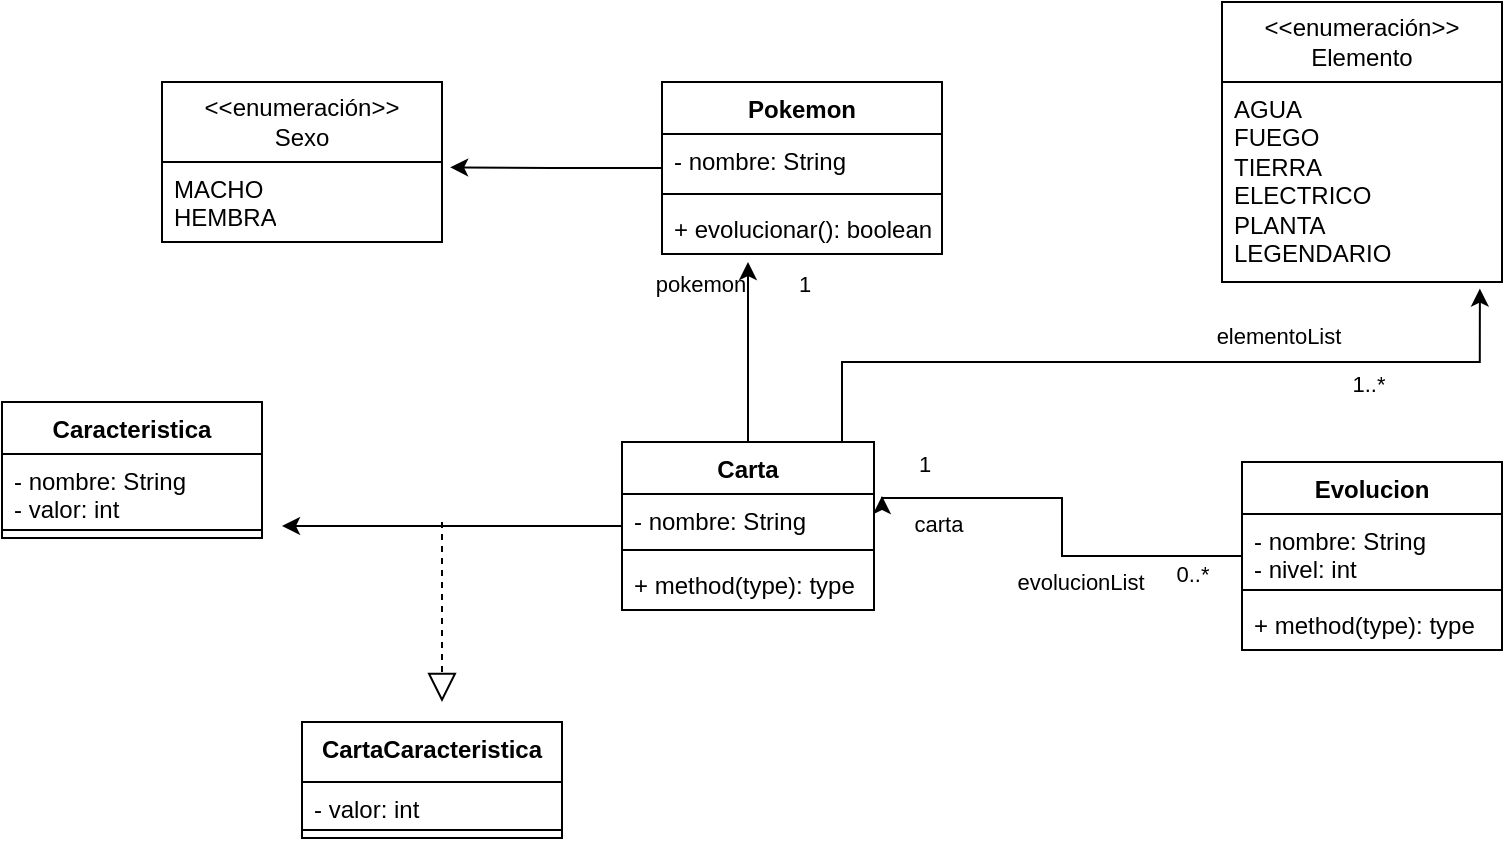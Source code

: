 <mxfile version="22.1.0" type="github">
  <diagram name="Página-1" id="ciY3ZeIA3MOXj7dlnDYA">
    <mxGraphModel dx="1861" dy="412" grid="1" gridSize="10" guides="1" tooltips="1" connect="1" arrows="1" fold="1" page="1" pageScale="1" pageWidth="827" pageHeight="1169" math="0" shadow="0">
      <root>
        <mxCell id="0" />
        <mxCell id="1" parent="0" />
        <mxCell id="IDTHatC1hFl7abTr6Hte-22" style="edgeStyle=orthogonalEdgeStyle;rounded=0;orthogonalLoop=1;jettySize=auto;html=1;entryX=1.029;entryY=0.067;entryDx=0;entryDy=0;entryPerimeter=0;" edge="1" parent="1" source="IDTHatC1hFl7abTr6Hte-1" target="IDTHatC1hFl7abTr6Hte-21">
          <mxGeometry relative="1" as="geometry">
            <mxPoint x="170" y="243" as="targetPoint" />
          </mxGeometry>
        </mxCell>
        <mxCell id="IDTHatC1hFl7abTr6Hte-1" value="&lt;font style=&quot;vertical-align: inherit;&quot;&gt;&lt;font style=&quot;vertical-align: inherit;&quot;&gt;&lt;font style=&quot;vertical-align: inherit;&quot;&gt;&lt;font style=&quot;vertical-align: inherit;&quot;&gt;Pokemon&lt;/font&gt;&lt;/font&gt;&lt;/font&gt;&lt;/font&gt;" style="swimlane;fontStyle=1;align=center;verticalAlign=top;childLayout=stackLayout;horizontal=1;startSize=26;horizontalStack=0;resizeParent=1;resizeParentMax=0;resizeLast=0;collapsible=1;marginBottom=0;whiteSpace=wrap;html=1;" vertex="1" parent="1">
          <mxGeometry x="270" y="200" width="140" height="86" as="geometry" />
        </mxCell>
        <mxCell id="IDTHatC1hFl7abTr6Hte-2" value="- nombre: String" style="text;strokeColor=none;fillColor=none;align=left;verticalAlign=top;spacingLeft=4;spacingRight=4;overflow=hidden;rotatable=0;points=[[0,0.5],[1,0.5]];portConstraint=eastwest;whiteSpace=wrap;html=1;" vertex="1" parent="IDTHatC1hFl7abTr6Hte-1">
          <mxGeometry y="26" width="140" height="26" as="geometry" />
        </mxCell>
        <mxCell id="IDTHatC1hFl7abTr6Hte-3" value="" style="line;strokeWidth=1;fillColor=none;align=left;verticalAlign=middle;spacingTop=-1;spacingLeft=3;spacingRight=3;rotatable=0;labelPosition=right;points=[];portConstraint=eastwest;strokeColor=inherit;" vertex="1" parent="IDTHatC1hFl7abTr6Hte-1">
          <mxGeometry y="52" width="140" height="8" as="geometry" />
        </mxCell>
        <mxCell id="IDTHatC1hFl7abTr6Hte-4" value="+ evolucionar(): boolean" style="text;strokeColor=none;fillColor=none;align=left;verticalAlign=top;spacingLeft=4;spacingRight=4;overflow=hidden;rotatable=0;points=[[0,0.5],[1,0.5]];portConstraint=eastwest;whiteSpace=wrap;html=1;" vertex="1" parent="IDTHatC1hFl7abTr6Hte-1">
          <mxGeometry y="60" width="140" height="26" as="geometry" />
        </mxCell>
        <mxCell id="IDTHatC1hFl7abTr6Hte-12" value="&lt;font style=&quot;vertical-align: inherit;&quot;&gt;&lt;font style=&quot;vertical-align: inherit;&quot;&gt;&lt;font style=&quot;vertical-align: inherit;&quot;&gt;&lt;font style=&quot;vertical-align: inherit;&quot;&gt;&lt;font style=&quot;vertical-align: inherit;&quot;&gt;&lt;font style=&quot;vertical-align: inherit;&quot;&gt;&lt;font style=&quot;vertical-align: inherit;&quot;&gt;&lt;font style=&quot;vertical-align: inherit;&quot;&gt;&amp;lt;&amp;lt;enumeración&amp;gt;&amp;gt;&lt;br&gt;&lt;/font&gt;&lt;/font&gt;&lt;/font&gt;&lt;/font&gt;&lt;/font&gt;&lt;/font&gt;Elemento&lt;br&gt;&lt;/font&gt;&lt;/font&gt;" style="swimlane;fontStyle=0;childLayout=stackLayout;horizontal=1;startSize=40;fillColor=none;horizontalStack=0;resizeParent=1;resizeParentMax=0;resizeLast=0;collapsible=1;marginBottom=0;whiteSpace=wrap;html=1;" vertex="1" parent="1">
          <mxGeometry x="550" y="160" width="140" height="140" as="geometry" />
        </mxCell>
        <mxCell id="IDTHatC1hFl7abTr6Hte-13" value="AGUA&lt;br&gt;FUEGO&lt;br&gt;TIERRA&lt;br&gt;ELECTRICO&lt;br&gt;PLANTA&lt;br&gt;LEGENDARIO" style="text;strokeColor=none;fillColor=none;align=left;verticalAlign=top;spacingLeft=4;spacingRight=4;overflow=hidden;rotatable=0;points=[[0,0.5],[1,0.5]];portConstraint=eastwest;whiteSpace=wrap;html=1;" vertex="1" parent="IDTHatC1hFl7abTr6Hte-12">
          <mxGeometry y="40" width="140" height="100" as="geometry" />
        </mxCell>
        <mxCell id="IDTHatC1hFl7abTr6Hte-20" value="&lt;font style=&quot;vertical-align: inherit;&quot;&gt;&lt;font style=&quot;vertical-align: inherit;&quot;&gt;&lt;font style=&quot;vertical-align: inherit;&quot;&gt;&lt;font style=&quot;vertical-align: inherit;&quot;&gt;&lt;font style=&quot;vertical-align: inherit;&quot;&gt;&lt;font style=&quot;vertical-align: inherit;&quot;&gt;&lt;font style=&quot;vertical-align: inherit;&quot;&gt;&lt;font style=&quot;vertical-align: inherit;&quot;&gt;&amp;lt;&amp;lt;enumeración&amp;gt;&amp;gt;&lt;br&gt;&lt;/font&gt;&lt;/font&gt;&lt;/font&gt;&lt;/font&gt;&lt;/font&gt;&lt;/font&gt;Sexo&lt;br&gt;&lt;/font&gt;&lt;/font&gt;" style="swimlane;fontStyle=0;childLayout=stackLayout;horizontal=1;startSize=40;fillColor=none;horizontalStack=0;resizeParent=1;resizeParentMax=0;resizeLast=0;collapsible=1;marginBottom=0;whiteSpace=wrap;html=1;" vertex="1" parent="1">
          <mxGeometry x="20" y="200" width="140" height="80" as="geometry" />
        </mxCell>
        <mxCell id="IDTHatC1hFl7abTr6Hte-21" value="MACHO&lt;br&gt;HEMBRA" style="text;strokeColor=none;fillColor=none;align=left;verticalAlign=top;spacingLeft=4;spacingRight=4;overflow=hidden;rotatable=0;points=[[0,0.5],[1,0.5]];portConstraint=eastwest;whiteSpace=wrap;html=1;" vertex="1" parent="IDTHatC1hFl7abTr6Hte-20">
          <mxGeometry y="40" width="140" height="40" as="geometry" />
        </mxCell>
        <mxCell id="IDTHatC1hFl7abTr6Hte-26" value="Caracteristica" style="swimlane;fontStyle=1;align=center;verticalAlign=top;childLayout=stackLayout;horizontal=1;startSize=26;horizontalStack=0;resizeParent=1;resizeParentMax=0;resizeLast=0;collapsible=1;marginBottom=0;whiteSpace=wrap;html=1;" vertex="1" parent="1">
          <mxGeometry x="-60" y="360" width="130" height="68" as="geometry" />
        </mxCell>
        <mxCell id="IDTHatC1hFl7abTr6Hte-30" value="- nombre: String&lt;br&gt;- valor: int" style="text;strokeColor=none;fillColor=none;align=left;verticalAlign=top;spacingLeft=4;spacingRight=4;overflow=hidden;rotatable=0;points=[[0,0.5],[1,0.5]];portConstraint=eastwest;whiteSpace=wrap;html=1;" vertex="1" parent="IDTHatC1hFl7abTr6Hte-26">
          <mxGeometry y="26" width="130" height="34" as="geometry" />
        </mxCell>
        <mxCell id="IDTHatC1hFl7abTr6Hte-31" value="" style="line;strokeWidth=1;fillColor=none;align=left;verticalAlign=middle;spacingTop=-1;spacingLeft=3;spacingRight=3;rotatable=0;labelPosition=right;points=[];portConstraint=eastwest;strokeColor=inherit;" vertex="1" parent="IDTHatC1hFl7abTr6Hte-26">
          <mxGeometry y="60" width="130" height="8" as="geometry" />
        </mxCell>
        <mxCell id="IDTHatC1hFl7abTr6Hte-40" style="edgeStyle=orthogonalEdgeStyle;rounded=0;orthogonalLoop=1;jettySize=auto;html=1;" edge="1" parent="1" source="IDTHatC1hFl7abTr6Hte-33">
          <mxGeometry relative="1" as="geometry">
            <mxPoint x="380" y="407" as="targetPoint" />
            <Array as="points">
              <mxPoint x="470" y="437" />
              <mxPoint x="470" y="408" />
            </Array>
          </mxGeometry>
        </mxCell>
        <mxCell id="IDTHatC1hFl7abTr6Hte-42" value="pokemon" style="edgeLabel;html=1;align=center;verticalAlign=middle;resizable=0;points=[];" vertex="1" connectable="0" parent="IDTHatC1hFl7abTr6Hte-40">
          <mxGeometry x="0.37" y="-2" relative="1" as="geometry">
            <mxPoint x="-156" y="-105" as="offset" />
          </mxGeometry>
        </mxCell>
        <mxCell id="IDTHatC1hFl7abTr6Hte-43" value="evolucionList" style="edgeLabel;html=1;align=center;verticalAlign=middle;resizable=0;points=[];" vertex="1" connectable="0" parent="IDTHatC1hFl7abTr6Hte-40">
          <mxGeometry x="-0.253" y="3" relative="1" as="geometry">
            <mxPoint x="-3" y="10" as="offset" />
          </mxGeometry>
        </mxCell>
        <mxCell id="IDTHatC1hFl7abTr6Hte-44" value="1" style="edgeLabel;html=1;align=center;verticalAlign=middle;resizable=0;points=[];" vertex="1" connectable="0" parent="IDTHatC1hFl7abTr6Hte-40">
          <mxGeometry x="0.2" y="-3" relative="1" as="geometry">
            <mxPoint x="-122" y="-104" as="offset" />
          </mxGeometry>
        </mxCell>
        <mxCell id="IDTHatC1hFl7abTr6Hte-45" value="0..*" style="edgeLabel;html=1;align=center;verticalAlign=middle;resizable=0;points=[];" vertex="1" connectable="0" parent="IDTHatC1hFl7abTr6Hte-40">
          <mxGeometry x="-0.083" y="-2" relative="1" as="geometry">
            <mxPoint x="63" y="15" as="offset" />
          </mxGeometry>
        </mxCell>
        <mxCell id="IDTHatC1hFl7abTr6Hte-52" value="carta" style="edgeLabel;html=1;align=center;verticalAlign=middle;resizable=0;points=[];" vertex="1" connectable="0" parent="IDTHatC1hFl7abTr6Hte-40">
          <mxGeometry x="0.411" y="2" relative="1" as="geometry">
            <mxPoint x="-33" y="11" as="offset" />
          </mxGeometry>
        </mxCell>
        <mxCell id="IDTHatC1hFl7abTr6Hte-53" value="1" style="edgeLabel;html=1;align=center;verticalAlign=middle;resizable=0;points=[];" vertex="1" connectable="0" parent="IDTHatC1hFl7abTr6Hte-40">
          <mxGeometry x="0.223" relative="1" as="geometry">
            <mxPoint x="-60" y="-17" as="offset" />
          </mxGeometry>
        </mxCell>
        <mxCell id="IDTHatC1hFl7abTr6Hte-33" value="&lt;font style=&quot;vertical-align: inherit;&quot;&gt;&lt;font style=&quot;vertical-align: inherit;&quot;&gt;&lt;font style=&quot;vertical-align: inherit;&quot;&gt;&lt;font style=&quot;vertical-align: inherit;&quot;&gt;Evolucion&lt;/font&gt;&lt;/font&gt;&lt;/font&gt;&lt;/font&gt;" style="swimlane;fontStyle=1;align=center;verticalAlign=top;childLayout=stackLayout;horizontal=1;startSize=26;horizontalStack=0;resizeParent=1;resizeParentMax=0;resizeLast=0;collapsible=1;marginBottom=0;whiteSpace=wrap;html=1;" vertex="1" parent="1">
          <mxGeometry x="560" y="390" width="130" height="94" as="geometry" />
        </mxCell>
        <mxCell id="IDTHatC1hFl7abTr6Hte-37" value="- nombre: String&lt;br&gt;- nivel: int" style="text;strokeColor=none;fillColor=none;align=left;verticalAlign=top;spacingLeft=4;spacingRight=4;overflow=hidden;rotatable=0;points=[[0,0.5],[1,0.5]];portConstraint=eastwest;whiteSpace=wrap;html=1;" vertex="1" parent="IDTHatC1hFl7abTr6Hte-33">
          <mxGeometry y="26" width="130" height="34" as="geometry" />
        </mxCell>
        <mxCell id="IDTHatC1hFl7abTr6Hte-38" value="" style="line;strokeWidth=1;fillColor=none;align=left;verticalAlign=middle;spacingTop=-1;spacingLeft=3;spacingRight=3;rotatable=0;labelPosition=right;points=[];portConstraint=eastwest;strokeColor=inherit;" vertex="1" parent="IDTHatC1hFl7abTr6Hte-33">
          <mxGeometry y="60" width="130" height="8" as="geometry" />
        </mxCell>
        <mxCell id="IDTHatC1hFl7abTr6Hte-39" value="+ method(type): type" style="text;strokeColor=none;fillColor=none;align=left;verticalAlign=top;spacingLeft=4;spacingRight=4;overflow=hidden;rotatable=0;points=[[0,0.5],[1,0.5]];portConstraint=eastwest;whiteSpace=wrap;html=1;" vertex="1" parent="IDTHatC1hFl7abTr6Hte-33">
          <mxGeometry y="68" width="130" height="26" as="geometry" />
        </mxCell>
        <mxCell id="IDTHatC1hFl7abTr6Hte-50" style="edgeStyle=orthogonalEdgeStyle;rounded=0;orthogonalLoop=1;jettySize=auto;html=1;" edge="1" parent="1" source="IDTHatC1hFl7abTr6Hte-46">
          <mxGeometry relative="1" as="geometry">
            <mxPoint x="313" y="290" as="targetPoint" />
          </mxGeometry>
        </mxCell>
        <mxCell id="IDTHatC1hFl7abTr6Hte-51" style="edgeStyle=orthogonalEdgeStyle;rounded=0;orthogonalLoop=1;jettySize=auto;html=1;entryX=1.077;entryY=1.059;entryDx=0;entryDy=0;entryPerimeter=0;" edge="1" parent="1" source="IDTHatC1hFl7abTr6Hte-46" target="IDTHatC1hFl7abTr6Hte-30">
          <mxGeometry relative="1" as="geometry">
            <mxPoint x="200" y="422" as="targetPoint" />
          </mxGeometry>
        </mxCell>
        <mxCell id="IDTHatC1hFl7abTr6Hte-46" value="Carta" style="swimlane;fontStyle=1;align=center;verticalAlign=top;childLayout=stackLayout;horizontal=1;startSize=26;horizontalStack=0;resizeParent=1;resizeParentMax=0;resizeLast=0;collapsible=1;marginBottom=0;whiteSpace=wrap;html=1;" vertex="1" parent="1">
          <mxGeometry x="250" y="380" width="126" height="84" as="geometry" />
        </mxCell>
        <mxCell id="IDTHatC1hFl7abTr6Hte-47" value="- nombre: String" style="text;strokeColor=none;fillColor=none;align=left;verticalAlign=top;spacingLeft=4;spacingRight=4;overflow=hidden;rotatable=0;points=[[0,0.5],[1,0.5]];portConstraint=eastwest;whiteSpace=wrap;html=1;" vertex="1" parent="IDTHatC1hFl7abTr6Hte-46">
          <mxGeometry y="26" width="126" height="24" as="geometry" />
        </mxCell>
        <mxCell id="IDTHatC1hFl7abTr6Hte-48" value="" style="line;strokeWidth=1;fillColor=none;align=left;verticalAlign=middle;spacingTop=-1;spacingLeft=3;spacingRight=3;rotatable=0;labelPosition=right;points=[];portConstraint=eastwest;strokeColor=inherit;" vertex="1" parent="IDTHatC1hFl7abTr6Hte-46">
          <mxGeometry y="50" width="126" height="8" as="geometry" />
        </mxCell>
        <mxCell id="IDTHatC1hFl7abTr6Hte-49" value="+ method(type): type" style="text;strokeColor=none;fillColor=none;align=left;verticalAlign=top;spacingLeft=4;spacingRight=4;overflow=hidden;rotatable=0;points=[[0,0.5],[1,0.5]];portConstraint=eastwest;whiteSpace=wrap;html=1;" vertex="1" parent="IDTHatC1hFl7abTr6Hte-46">
          <mxGeometry y="58" width="126" height="26" as="geometry" />
        </mxCell>
        <mxCell id="IDTHatC1hFl7abTr6Hte-23" style="edgeStyle=orthogonalEdgeStyle;rounded=0;orthogonalLoop=1;jettySize=auto;html=1;exitX=1;exitY=0;exitDx=0;exitDy=0;entryX=0.921;entryY=1.033;entryDx=0;entryDy=0;entryPerimeter=0;" edge="1" parent="1" source="IDTHatC1hFl7abTr6Hte-46" target="IDTHatC1hFl7abTr6Hte-13">
          <mxGeometry relative="1" as="geometry">
            <mxPoint x="670" y="350" as="targetPoint" />
            <Array as="points">
              <mxPoint x="360" y="380" />
              <mxPoint x="360" y="340" />
              <mxPoint x="679" y="340" />
            </Array>
          </mxGeometry>
        </mxCell>
        <mxCell id="IDTHatC1hFl7abTr6Hte-24" value="elementoList" style="edgeLabel;html=1;align=center;verticalAlign=middle;resizable=0;points=[];" vertex="1" connectable="0" parent="IDTHatC1hFl7abTr6Hte-23">
          <mxGeometry x="0.442" y="-2" relative="1" as="geometry">
            <mxPoint x="-23" y="-15" as="offset" />
          </mxGeometry>
        </mxCell>
        <mxCell id="IDTHatC1hFl7abTr6Hte-25" value="1..*" style="edgeLabel;html=1;align=center;verticalAlign=middle;resizable=0;points=[];" vertex="1" connectable="0" parent="IDTHatC1hFl7abTr6Hte-23">
          <mxGeometry x="0.442" y="-4" relative="1" as="geometry">
            <mxPoint x="22" y="7" as="offset" />
          </mxGeometry>
        </mxCell>
        <mxCell id="IDTHatC1hFl7abTr6Hte-57" value="CartaCaracteristica" style="swimlane;fontStyle=1;align=center;verticalAlign=top;childLayout=stackLayout;horizontal=1;startSize=30;horizontalStack=0;resizeParent=1;resizeParentMax=0;resizeLast=0;collapsible=1;marginBottom=0;whiteSpace=wrap;html=1;" vertex="1" parent="1">
          <mxGeometry x="90" y="520" width="130" height="58" as="geometry" />
        </mxCell>
        <mxCell id="IDTHatC1hFl7abTr6Hte-58" value="- valor: int" style="text;strokeColor=none;fillColor=none;align=left;verticalAlign=top;spacingLeft=4;spacingRight=4;overflow=hidden;rotatable=0;points=[[0,0.5],[1,0.5]];portConstraint=eastwest;whiteSpace=wrap;html=1;" vertex="1" parent="IDTHatC1hFl7abTr6Hte-57">
          <mxGeometry y="30" width="130" height="20" as="geometry" />
        </mxCell>
        <mxCell id="IDTHatC1hFl7abTr6Hte-59" value="" style="line;strokeWidth=1;fillColor=none;align=left;verticalAlign=middle;spacingTop=-1;spacingLeft=3;spacingRight=3;rotatable=0;labelPosition=right;points=[];portConstraint=eastwest;strokeColor=inherit;" vertex="1" parent="IDTHatC1hFl7abTr6Hte-57">
          <mxGeometry y="50" width="130" height="8" as="geometry" />
        </mxCell>
        <mxCell id="IDTHatC1hFl7abTr6Hte-62" value="" style="endArrow=block;dashed=1;endFill=0;endSize=12;html=1;rounded=0;" edge="1" parent="1">
          <mxGeometry width="160" relative="1" as="geometry">
            <mxPoint x="160" y="420" as="sourcePoint" />
            <mxPoint x="160" y="510" as="targetPoint" />
          </mxGeometry>
        </mxCell>
      </root>
    </mxGraphModel>
  </diagram>
</mxfile>
